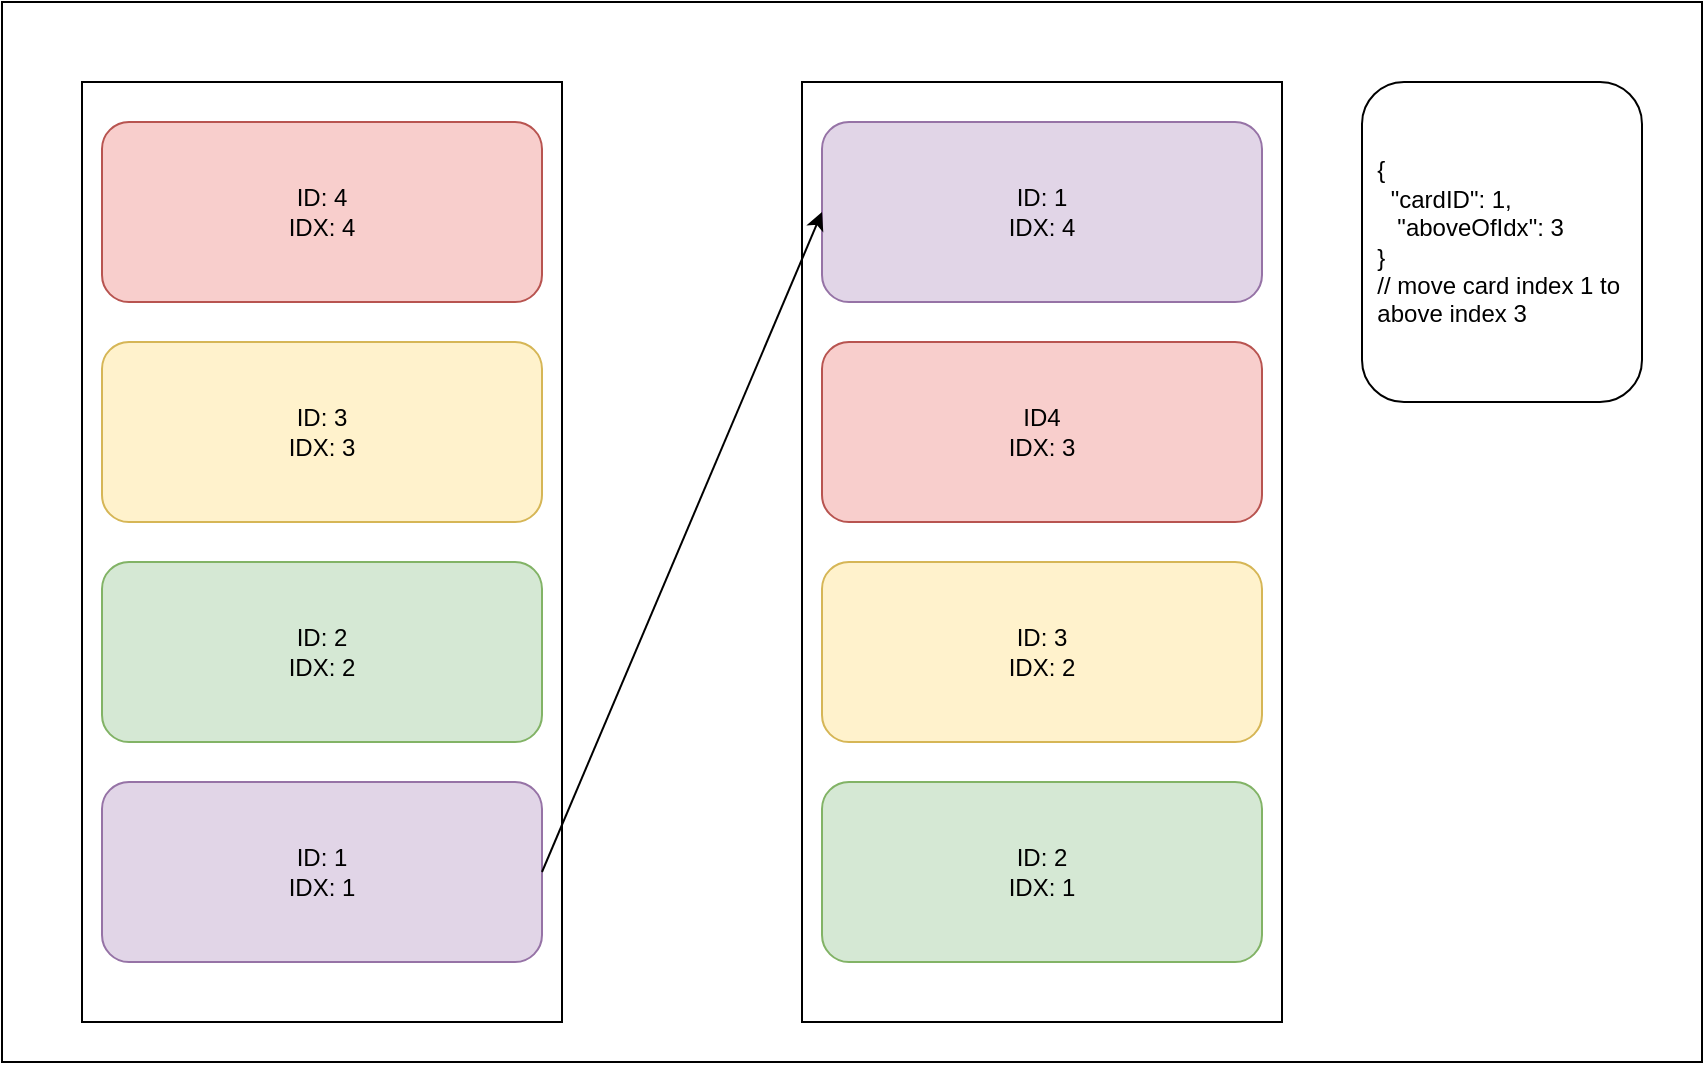 <mxfile version="14.7.1" type="github">
  <diagram id="IH4zY5asgSpdTbL2U8yz" name="Page-1">
    <mxGraphModel dx="1416" dy="797" grid="1" gridSize="10" guides="1" tooltips="1" connect="1" arrows="1" fold="1" page="1" pageScale="1" pageWidth="850" pageHeight="1100" math="0" shadow="0">
      <root>
        <mxCell id="0" />
        <mxCell id="1" parent="0" />
        <mxCell id="tefMZ0r-ZjxjYCsN4_kW-16" value="" style="rounded=0;whiteSpace=wrap;html=1;" vertex="1" parent="1">
          <mxGeometry width="850" height="530" as="geometry" />
        </mxCell>
        <mxCell id="tefMZ0r-ZjxjYCsN4_kW-2" value="" style="rounded=0;whiteSpace=wrap;html=1;" vertex="1" parent="1">
          <mxGeometry x="40" y="40" width="240" height="470" as="geometry" />
        </mxCell>
        <mxCell id="tefMZ0r-ZjxjYCsN4_kW-3" value="ID: 4&lt;br&gt;IDX: 4" style="rounded=1;whiteSpace=wrap;html=1;fillColor=#f8cecc;strokeColor=#b85450;" vertex="1" parent="1">
          <mxGeometry x="50" y="60" width="220" height="90" as="geometry" />
        </mxCell>
        <mxCell id="tefMZ0r-ZjxjYCsN4_kW-4" value="ID: 3&lt;br&gt;IDX: 3" style="rounded=1;whiteSpace=wrap;html=1;fillColor=#fff2cc;strokeColor=#d6b656;" vertex="1" parent="1">
          <mxGeometry x="50" y="170" width="220" height="90" as="geometry" />
        </mxCell>
        <mxCell id="tefMZ0r-ZjxjYCsN4_kW-5" value="ID: 2&lt;br&gt;IDX: 2" style="rounded=1;whiteSpace=wrap;html=1;fillColor=#d5e8d4;strokeColor=#82b366;" vertex="1" parent="1">
          <mxGeometry x="50" y="280" width="220" height="90" as="geometry" />
        </mxCell>
        <mxCell id="tefMZ0r-ZjxjYCsN4_kW-6" value="ID: 1&lt;br&gt;IDX: 1" style="rounded=1;whiteSpace=wrap;html=1;fillColor=#e1d5e7;strokeColor=#9673a6;" vertex="1" parent="1">
          <mxGeometry x="50" y="390" width="220" height="90" as="geometry" />
        </mxCell>
        <mxCell id="tefMZ0r-ZjxjYCsN4_kW-7" value="" style="rounded=0;whiteSpace=wrap;html=1;" vertex="1" parent="1">
          <mxGeometry x="400" y="40" width="240" height="470" as="geometry" />
        </mxCell>
        <mxCell id="tefMZ0r-ZjxjYCsN4_kW-8" value="ID: 1&lt;br&gt;IDX: 4" style="rounded=1;whiteSpace=wrap;html=1;fillColor=#e1d5e7;strokeColor=#9673a6;" vertex="1" parent="1">
          <mxGeometry x="410" y="60" width="220" height="90" as="geometry" />
        </mxCell>
        <mxCell id="tefMZ0r-ZjxjYCsN4_kW-9" value="&lt;span&gt;ID4&lt;br&gt;IDX: 3&lt;/span&gt;" style="rounded=1;whiteSpace=wrap;html=1;fillColor=#f8cecc;strokeColor=#b85450;" vertex="1" parent="1">
          <mxGeometry x="410" y="170" width="220" height="90" as="geometry" />
        </mxCell>
        <mxCell id="tefMZ0r-ZjxjYCsN4_kW-10" value="&lt;span&gt;ID: 3&lt;br&gt;IDX: 2&lt;/span&gt;" style="rounded=1;whiteSpace=wrap;html=1;fillColor=#fff2cc;strokeColor=#d6b656;" vertex="1" parent="1">
          <mxGeometry x="410" y="280" width="220" height="90" as="geometry" />
        </mxCell>
        <mxCell id="tefMZ0r-ZjxjYCsN4_kW-11" value="&lt;span&gt;ID: 2&lt;br&gt;IDX: 1&lt;/span&gt;" style="rounded=1;whiteSpace=wrap;html=1;fillColor=#d5e8d4;strokeColor=#82b366;" vertex="1" parent="1">
          <mxGeometry x="410" y="390" width="220" height="90" as="geometry" />
        </mxCell>
        <mxCell id="tefMZ0r-ZjxjYCsN4_kW-13" style="rounded=0;orthogonalLoop=1;jettySize=auto;html=1;exitX=1;exitY=0.5;exitDx=0;exitDy=0;entryX=0;entryY=0.5;entryDx=0;entryDy=0;" edge="1" parent="1" source="tefMZ0r-ZjxjYCsN4_kW-6" target="tefMZ0r-ZjxjYCsN4_kW-8">
          <mxGeometry relative="1" as="geometry" />
        </mxCell>
        <mxCell id="tefMZ0r-ZjxjYCsN4_kW-15" value="&lt;div style=&quot;text-align: left&quot;&gt;&lt;span&gt;&amp;nbsp; {&lt;/span&gt;&lt;/div&gt;&lt;div style=&quot;text-align: left&quot;&gt;&lt;span&gt;&amp;nbsp; &amp;nbsp; &quot;cardID&quot;: 1,&lt;/span&gt;&lt;/div&gt;&lt;div style=&quot;text-align: left&quot;&gt;&lt;span&gt;&amp;nbsp; &amp;nbsp; &amp;nbsp;&quot;&lt;/span&gt;&lt;span&gt;aboveOfIdx&lt;/span&gt;&lt;span&gt;&quot;: 3&lt;/span&gt;&lt;/div&gt;&lt;div style=&quot;text-align: left&quot;&gt;&lt;span&gt;&amp;nbsp; }&lt;br&gt;&amp;nbsp; // move card index 1 to&amp;nbsp; &amp;nbsp; above index 3&amp;nbsp;&lt;/span&gt;&lt;/div&gt;" style="rounded=1;whiteSpace=wrap;html=1;" vertex="1" parent="1">
          <mxGeometry x="680" y="40" width="140" height="160" as="geometry" />
        </mxCell>
      </root>
    </mxGraphModel>
  </diagram>
</mxfile>
